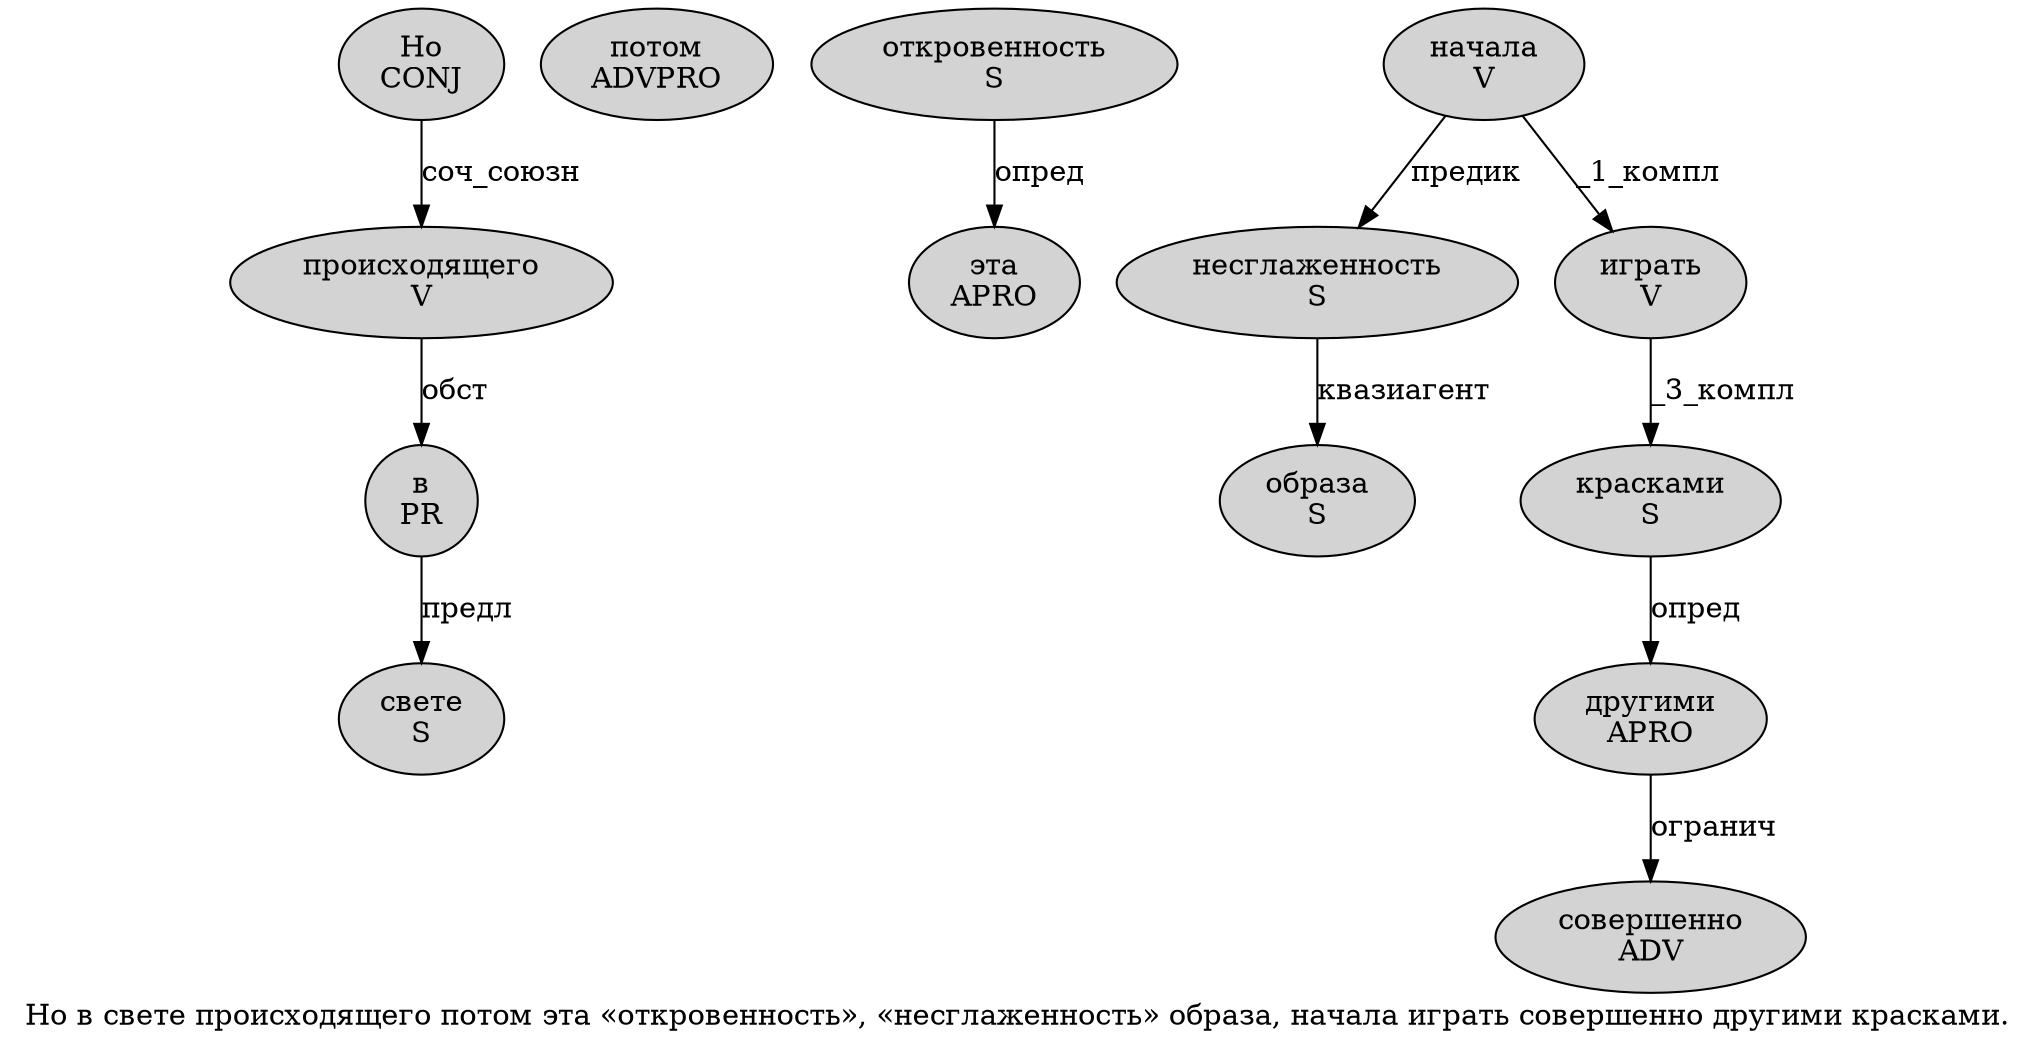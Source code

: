 digraph SENTENCE_3710 {
	graph [label="Но в свете происходящего потом эта «откровенность», «несглаженность» образа, начала играть совершенно другими красками."]
	node [style=filled]
		0 [label="Но
CONJ" color="" fillcolor=lightgray penwidth=1 shape=ellipse]
		1 [label="в
PR" color="" fillcolor=lightgray penwidth=1 shape=ellipse]
		2 [label="свете
S" color="" fillcolor=lightgray penwidth=1 shape=ellipse]
		3 [label="происходящего
V" color="" fillcolor=lightgray penwidth=1 shape=ellipse]
		4 [label="потом
ADVPRO" color="" fillcolor=lightgray penwidth=1 shape=ellipse]
		5 [label="эта
APRO" color="" fillcolor=lightgray penwidth=1 shape=ellipse]
		7 [label="откровенность
S" color="" fillcolor=lightgray penwidth=1 shape=ellipse]
		11 [label="несглаженность
S" color="" fillcolor=lightgray penwidth=1 shape=ellipse]
		13 [label="образа
S" color="" fillcolor=lightgray penwidth=1 shape=ellipse]
		15 [label="начала
V" color="" fillcolor=lightgray penwidth=1 shape=ellipse]
		16 [label="играть
V" color="" fillcolor=lightgray penwidth=1 shape=ellipse]
		17 [label="совершенно
ADV" color="" fillcolor=lightgray penwidth=1 shape=ellipse]
		18 [label="другими
APRO" color="" fillcolor=lightgray penwidth=1 shape=ellipse]
		19 [label="красками
S" color="" fillcolor=lightgray penwidth=1 shape=ellipse]
			11 -> 13 [label="квазиагент"]
			19 -> 18 [label="опред"]
			3 -> 1 [label="обст"]
			15 -> 11 [label="предик"]
			15 -> 16 [label="_1_компл"]
			16 -> 19 [label="_3_компл"]
			18 -> 17 [label="огранич"]
			7 -> 5 [label="опред"]
			0 -> 3 [label="соч_союзн"]
			1 -> 2 [label="предл"]
}